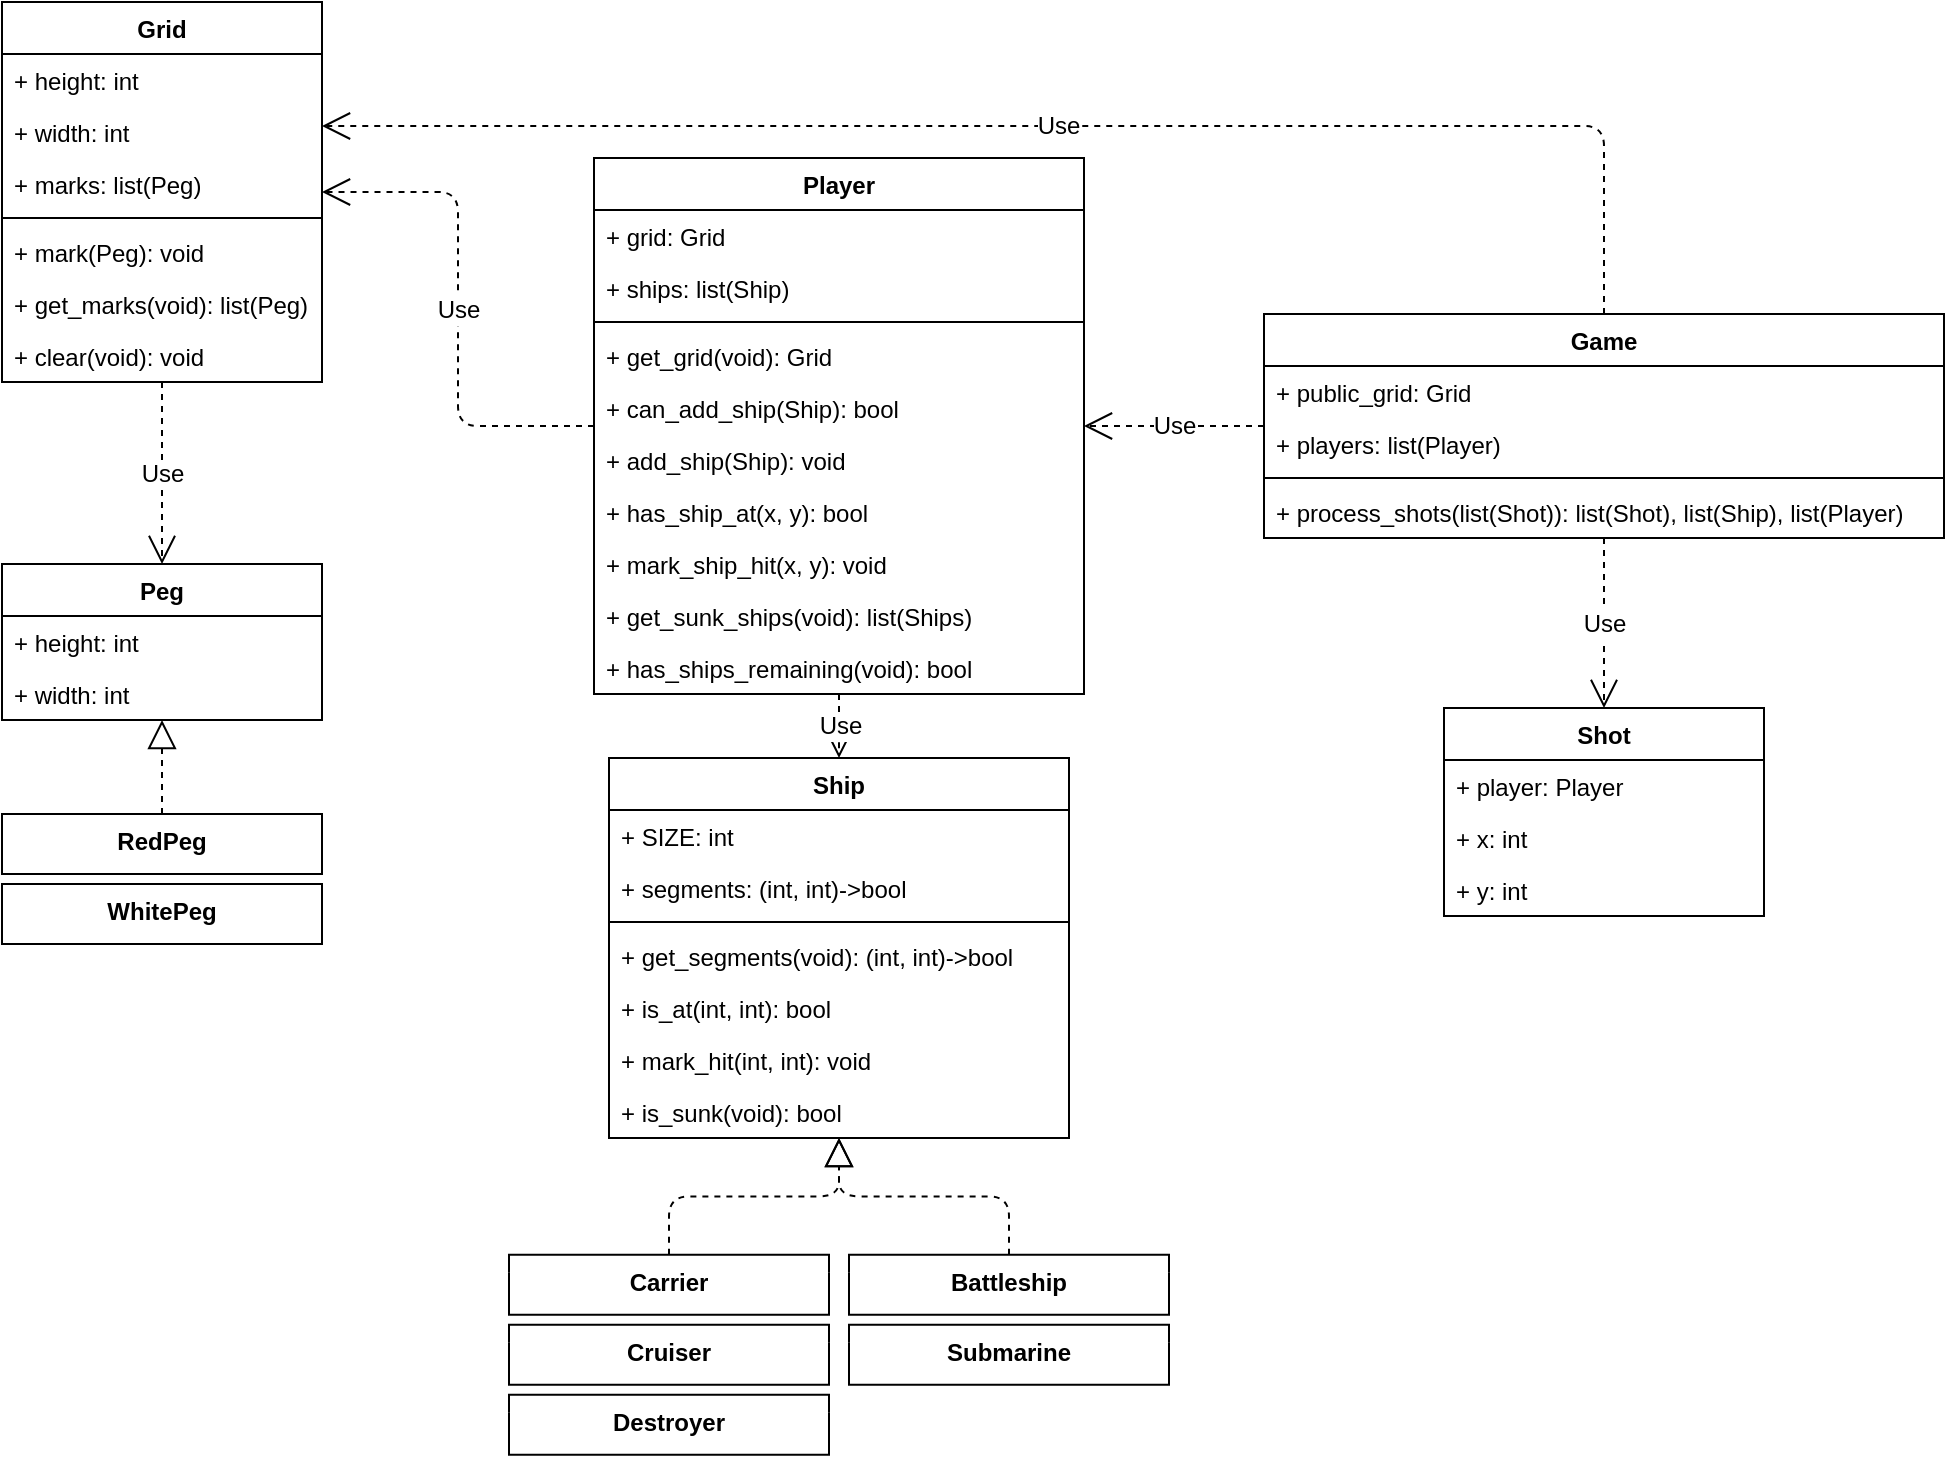 <mxfile version="10.6.7" type="github"><diagram name="Page-1" id="9f46799a-70d6-7492-0946-bef42562c5a5"><mxGraphModel dx="1532" dy="899" grid="1" gridSize="10" guides="1" tooltips="1" connect="1" arrows="1" fold="1" page="1" pageScale="1" pageWidth="1100" pageHeight="850" background="#ffffff" math="0" shadow="0"><root><mxCell id="0"/><mxCell id="1" parent="0"/><mxCell id="S0-PQTLunCZnwsd7pKQs-28" value="" style="endArrow=block;dashed=1;endFill=0;endSize=12;html=1;edgeStyle=orthogonalEdgeStyle;" edge="1" parent="1" source="S0-PQTLunCZnwsd7pKQs-84" target="S0-PQTLunCZnwsd7pKQs-175"><mxGeometry width="160" relative="1" as="geometry"><mxPoint x="493.5" y="662.879" as="sourcePoint"/><mxPoint x="573.172" y="577.776" as="targetPoint"/></mxGeometry></mxCell><mxCell id="S0-PQTLunCZnwsd7pKQs-42" value="" style="endArrow=block;dashed=1;endFill=0;endSize=12;html=1;edgeStyle=orthogonalEdgeStyle;" edge="1" parent="1" source="S0-PQTLunCZnwsd7pKQs-85" target="S0-PQTLunCZnwsd7pKQs-175"><mxGeometry width="160" relative="1" as="geometry"><mxPoint x="648.707" y="639.879" as="sourcePoint"/><mxPoint x="573.862" y="577.879" as="targetPoint"/></mxGeometry></mxCell><mxCell id="S0-PQTLunCZnwsd7pKQs-44" value="Grid" style="swimlane;fontStyle=1;align=center;verticalAlign=top;childLayout=stackLayout;horizontal=1;startSize=26;horizontalStack=0;resizeParent=1;resizeParentMax=0;resizeLast=0;collapsible=1;marginBottom=0;" vertex="1" parent="1"><mxGeometry x="99" y="25" width="160" height="190" as="geometry"/></mxCell><mxCell id="S0-PQTLunCZnwsd7pKQs-45" value="+ height: int" style="text;strokeColor=none;fillColor=none;align=left;verticalAlign=top;spacingLeft=4;spacingRight=4;overflow=hidden;rotatable=0;points=[[0,0.5],[1,0.5]];portConstraint=eastwest;" vertex="1" parent="S0-PQTLunCZnwsd7pKQs-44"><mxGeometry y="26" width="160" height="26" as="geometry"/></mxCell><mxCell id="S0-PQTLunCZnwsd7pKQs-48" value="+ width: int" style="text;strokeColor=none;fillColor=none;align=left;verticalAlign=top;spacingLeft=4;spacingRight=4;overflow=hidden;rotatable=0;points=[[0,0.5],[1,0.5]];portConstraint=eastwest;" vertex="1" parent="S0-PQTLunCZnwsd7pKQs-44"><mxGeometry y="52" width="160" height="26" as="geometry"/></mxCell><mxCell id="S0-PQTLunCZnwsd7pKQs-182" value="+ marks: list(Peg)" style="text;strokeColor=none;fillColor=none;align=left;verticalAlign=top;spacingLeft=4;spacingRight=4;overflow=hidden;rotatable=0;points=[[0,0.5],[1,0.5]];portConstraint=eastwest;" vertex="1" parent="S0-PQTLunCZnwsd7pKQs-44"><mxGeometry y="78" width="160" height="26" as="geometry"/></mxCell><mxCell id="S0-PQTLunCZnwsd7pKQs-46" value="" style="line;strokeWidth=1;fillColor=none;align=left;verticalAlign=middle;spacingTop=-1;spacingLeft=3;spacingRight=3;rotatable=0;labelPosition=right;points=[];portConstraint=eastwest;" vertex="1" parent="S0-PQTLunCZnwsd7pKQs-44"><mxGeometry y="104" width="160" height="8" as="geometry"/></mxCell><mxCell id="S0-PQTLunCZnwsd7pKQs-47" value="+ mark(Peg): void" style="text;strokeColor=none;fillColor=none;align=left;verticalAlign=top;spacingLeft=4;spacingRight=4;overflow=hidden;rotatable=0;points=[[0,0.5],[1,0.5]];portConstraint=eastwest;" vertex="1" parent="S0-PQTLunCZnwsd7pKQs-44"><mxGeometry y="112" width="160" height="26" as="geometry"/></mxCell><mxCell id="S0-PQTLunCZnwsd7pKQs-220" value="+ get_marks(void): list(Peg)" style="text;strokeColor=none;fillColor=none;align=left;verticalAlign=top;spacingLeft=4;spacingRight=4;overflow=hidden;rotatable=0;points=[[0,0.5],[1,0.5]];portConstraint=eastwest;" vertex="1" parent="S0-PQTLunCZnwsd7pKQs-44"><mxGeometry y="138" width="160" height="26" as="geometry"/></mxCell><mxCell id="S0-PQTLunCZnwsd7pKQs-56" value="+ clear(void): void" style="text;strokeColor=none;fillColor=none;align=left;verticalAlign=top;spacingLeft=4;spacingRight=4;overflow=hidden;rotatable=0;points=[[0,0.5],[1,0.5]];portConstraint=eastwest;" vertex="1" parent="S0-PQTLunCZnwsd7pKQs-44"><mxGeometry y="164" width="160" height="26" as="geometry"/></mxCell><mxCell id="S0-PQTLunCZnwsd7pKQs-77" value="Cruiser" style="swimlane;fontStyle=1;align=center;verticalAlign=top;childLayout=stackLayout;horizontal=1;startSize=9;horizontalStack=0;resizeParent=1;resizeParentMax=0;resizeLast=0;collapsible=1;marginBottom=0;swimlaneLine=0;" vertex="1" parent="1"><mxGeometry x="352.5" y="686.379" width="160" height="30" as="geometry"/></mxCell><mxCell id="S0-PQTLunCZnwsd7pKQs-81" value="Submarine" style="swimlane;fontStyle=1;align=center;verticalAlign=top;childLayout=stackLayout;horizontal=1;startSize=9;horizontalStack=0;resizeParent=1;resizeParentMax=0;resizeLast=0;collapsible=1;marginBottom=0;swimlaneLine=0;" vertex="1" parent="1"><mxGeometry x="522.5" y="686.379" width="160" height="30" as="geometry"/></mxCell><mxCell id="S0-PQTLunCZnwsd7pKQs-82" value="Destroyer" style="swimlane;fontStyle=1;align=center;verticalAlign=top;childLayout=stackLayout;horizontal=1;startSize=9;horizontalStack=0;resizeParent=1;resizeParentMax=0;resizeLast=0;collapsible=1;marginBottom=0;swimlaneLine=0;" vertex="1" parent="1"><mxGeometry x="352.5" y="721.379" width="160" height="30" as="geometry"/></mxCell><mxCell id="S0-PQTLunCZnwsd7pKQs-83" value="RedPeg&#10;" style="swimlane;fontStyle=1;align=center;verticalAlign=top;childLayout=stackLayout;horizontal=1;startSize=9;horizontalStack=0;resizeParent=1;resizeParentMax=0;resizeLast=0;collapsible=1;marginBottom=0;swimlaneLine=0;" vertex="1" parent="1"><mxGeometry x="99" y="431" width="160" height="30" as="geometry"/></mxCell><mxCell id="S0-PQTLunCZnwsd7pKQs-84" value="Carrier" style="swimlane;fontStyle=1;align=center;verticalAlign=top;childLayout=stackLayout;horizontal=1;startSize=9;horizontalStack=0;resizeParent=1;resizeParentMax=0;resizeLast=0;collapsible=1;marginBottom=0;swimlaneLine=0;" vertex="1" parent="1"><mxGeometry x="352.5" y="651.379" width="160" height="30" as="geometry"/></mxCell><mxCell id="S0-PQTLunCZnwsd7pKQs-85" value="Battleship" style="swimlane;fontStyle=1;align=center;verticalAlign=top;childLayout=stackLayout;horizontal=1;startSize=9;horizontalStack=0;resizeParent=1;resizeParentMax=0;resizeLast=0;collapsible=1;marginBottom=0;swimlaneLine=0;" vertex="1" parent="1"><mxGeometry x="522.5" y="651.379" width="160" height="30" as="geometry"/></mxCell><mxCell id="S0-PQTLunCZnwsd7pKQs-87" value="WhitePeg" style="swimlane;fontStyle=1;align=center;verticalAlign=top;childLayout=stackLayout;horizontal=1;startSize=9;horizontalStack=0;resizeParent=1;resizeParentMax=0;resizeLast=0;collapsible=1;marginBottom=0;swimlaneLine=0;" vertex="1" parent="1"><mxGeometry x="99" y="466" width="160" height="30" as="geometry"/></mxCell><mxCell id="S0-PQTLunCZnwsd7pKQs-88" value="" style="endArrow=block;dashed=1;endFill=0;endSize=12;html=1;" edge="1" parent="1" source="S0-PQTLunCZnwsd7pKQs-83" target="S0-PQTLunCZnwsd7pKQs-196"><mxGeometry width="160" relative="1" as="geometry"><mxPoint x="149" y="405.5" as="sourcePoint"/><mxPoint x="179.783" y="407" as="targetPoint"/></mxGeometry></mxCell><mxCell id="S0-PQTLunCZnwsd7pKQs-118" value="Player" style="swimlane;fontStyle=1;align=center;verticalAlign=top;childLayout=stackLayout;horizontal=1;startSize=26;horizontalStack=0;resizeParent=1;resizeParentMax=0;resizeLast=0;collapsible=1;marginBottom=0;fontSize=12;" vertex="1" parent="1"><mxGeometry x="395" y="103" width="245" height="268" as="geometry"/></mxCell><mxCell id="S0-PQTLunCZnwsd7pKQs-124" value="+ grid: Grid" style="text;strokeColor=none;fillColor=none;align=left;verticalAlign=top;spacingLeft=4;spacingRight=4;overflow=hidden;rotatable=0;points=[[0,0.5],[1,0.5]];portConstraint=eastwest;" vertex="1" parent="S0-PQTLunCZnwsd7pKQs-118"><mxGeometry y="26" width="245" height="26" as="geometry"/></mxCell><mxCell id="S0-PQTLunCZnwsd7pKQs-123" value="+ ships: list(Ship)" style="text;strokeColor=none;fillColor=none;align=left;verticalAlign=top;spacingLeft=4;spacingRight=4;overflow=hidden;rotatable=0;points=[[0,0.5],[1,0.5]];portConstraint=eastwest;" vertex="1" parent="S0-PQTLunCZnwsd7pKQs-118"><mxGeometry y="52" width="245" height="26" as="geometry"/></mxCell><mxCell id="S0-PQTLunCZnwsd7pKQs-120" value="" style="line;strokeWidth=1;fillColor=none;align=left;verticalAlign=middle;spacingTop=-1;spacingLeft=3;spacingRight=3;rotatable=0;labelPosition=right;points=[];portConstraint=eastwest;" vertex="1" parent="S0-PQTLunCZnwsd7pKQs-118"><mxGeometry y="78" width="245" height="8" as="geometry"/></mxCell><mxCell id="S0-PQTLunCZnwsd7pKQs-131" value="+ get_grid(void): Grid" style="text;strokeColor=none;fillColor=none;align=left;verticalAlign=top;spacingLeft=4;spacingRight=4;overflow=hidden;rotatable=0;points=[[0,0.5],[1,0.5]];portConstraint=eastwest;" vertex="1" parent="S0-PQTLunCZnwsd7pKQs-118"><mxGeometry y="86" width="245" height="26" as="geometry"/></mxCell><mxCell id="S0-PQTLunCZnwsd7pKQs-219" value="+ can_add_ship(Ship): bool" style="text;strokeColor=none;fillColor=none;align=left;verticalAlign=top;spacingLeft=4;spacingRight=4;overflow=hidden;rotatable=0;points=[[0,0.5],[1,0.5]];portConstraint=eastwest;" vertex="1" parent="S0-PQTLunCZnwsd7pKQs-118"><mxGeometry y="112" width="245" height="26" as="geometry"/></mxCell><mxCell id="S0-PQTLunCZnwsd7pKQs-121" value="+ add_ship(Ship): void" style="text;strokeColor=none;fillColor=none;align=left;verticalAlign=top;spacingLeft=4;spacingRight=4;overflow=hidden;rotatable=0;points=[[0,0.5],[1,0.5]];portConstraint=eastwest;" vertex="1" parent="S0-PQTLunCZnwsd7pKQs-118"><mxGeometry y="138" width="245" height="26" as="geometry"/></mxCell><mxCell id="S0-PQTLunCZnwsd7pKQs-216" value="+ has_ship_at(x, y): bool" style="text;strokeColor=none;fillColor=none;align=left;verticalAlign=top;spacingLeft=4;spacingRight=4;overflow=hidden;rotatable=0;points=[[0,0.5],[1,0.5]];portConstraint=eastwest;" vertex="1" parent="S0-PQTLunCZnwsd7pKQs-118"><mxGeometry y="164" width="245" height="26" as="geometry"/></mxCell><mxCell id="S0-PQTLunCZnwsd7pKQs-217" value="+ mark_ship_hit(x, y): void" style="text;strokeColor=none;fillColor=none;align=left;verticalAlign=top;spacingLeft=4;spacingRight=4;overflow=hidden;rotatable=0;points=[[0,0.5],[1,0.5]];portConstraint=eastwest;" vertex="1" parent="S0-PQTLunCZnwsd7pKQs-118"><mxGeometry y="190" width="245" height="26" as="geometry"/></mxCell><mxCell id="S0-PQTLunCZnwsd7pKQs-146" value="+ get_sunk_ships(void): list(Ships)" style="text;strokeColor=none;fillColor=none;align=left;verticalAlign=top;spacingLeft=4;spacingRight=4;overflow=hidden;rotatable=0;points=[[0,0.5],[1,0.5]];portConstraint=eastwest;" vertex="1" parent="S0-PQTLunCZnwsd7pKQs-118"><mxGeometry y="216" width="245" height="26" as="geometry"/></mxCell><mxCell id="S0-PQTLunCZnwsd7pKQs-147" value="+ has_ships_remaining(void): bool" style="text;strokeColor=none;fillColor=none;align=left;verticalAlign=top;spacingLeft=4;spacingRight=4;overflow=hidden;rotatable=0;points=[[0,0.5],[1,0.5]];portConstraint=eastwest;" vertex="1" parent="S0-PQTLunCZnwsd7pKQs-118"><mxGeometry y="242" width="245" height="26" as="geometry"/></mxCell><mxCell id="S0-PQTLunCZnwsd7pKQs-125" value="Use" style="endArrow=open;endSize=12;dashed=1;html=1;fontSize=12;edgeStyle=orthogonalEdgeStyle;" edge="1" parent="1" source="S0-PQTLunCZnwsd7pKQs-118" target="S0-PQTLunCZnwsd7pKQs-44"><mxGeometry width="160" relative="1" as="geometry"><mxPoint x="505" y="132" as="sourcePoint"/><mxPoint x="665" y="132" as="targetPoint"/></mxGeometry></mxCell><mxCell id="S0-PQTLunCZnwsd7pKQs-128" value="Use" style="endArrow=open;endSize=12;dashed=1;html=1;fontSize=12;edgeStyle=orthogonalEdgeStyle;" edge="1" parent="1" source="S0-PQTLunCZnwsd7pKQs-44" target="S0-PQTLunCZnwsd7pKQs-196"><mxGeometry width="160" relative="1" as="geometry"><mxPoint x="-95" y="-33.5" as="sourcePoint"/><mxPoint x="-74" y="252" as="targetPoint"/></mxGeometry></mxCell><mxCell id="S0-PQTLunCZnwsd7pKQs-130" value="Use" style="endArrow=open;endSize=12;dashed=1;html=1;fontSize=12;edgeStyle=orthogonalEdgeStyle;" edge="1" parent="1" source="S0-PQTLunCZnwsd7pKQs-118" target="S0-PQTLunCZnwsd7pKQs-175"><mxGeometry width="160" relative="1" as="geometry"><mxPoint x="395" y="202" as="sourcePoint"/><mxPoint x="275" y="312" as="targetPoint"/><Array as="points"><mxPoint x="518" y="402"/></Array></mxGeometry></mxCell><mxCell id="S0-PQTLunCZnwsd7pKQs-133" value="Game" style="swimlane;fontStyle=1;align=center;verticalAlign=top;childLayout=stackLayout;horizontal=1;startSize=26;horizontalStack=0;resizeParent=1;resizeParentMax=0;resizeLast=0;collapsible=1;marginBottom=0;fontSize=12;" vertex="1" parent="1"><mxGeometry x="730" y="181" width="340" height="112" as="geometry"/></mxCell><mxCell id="S0-PQTLunCZnwsd7pKQs-138" value="+ public_grid: Grid" style="text;strokeColor=none;fillColor=none;align=left;verticalAlign=top;spacingLeft=4;spacingRight=4;overflow=hidden;rotatable=0;points=[[0,0.5],[1,0.5]];portConstraint=eastwest;" vertex="1" parent="S0-PQTLunCZnwsd7pKQs-133"><mxGeometry y="26" width="340" height="26" as="geometry"/></mxCell><mxCell id="S0-PQTLunCZnwsd7pKQs-137" value="+ players: list(Player)" style="text;strokeColor=none;fillColor=none;align=left;verticalAlign=top;spacingLeft=4;spacingRight=4;overflow=hidden;rotatable=0;points=[[0,0.5],[1,0.5]];portConstraint=eastwest;" vertex="1" parent="S0-PQTLunCZnwsd7pKQs-133"><mxGeometry y="52" width="340" height="26" as="geometry"/></mxCell><mxCell id="S0-PQTLunCZnwsd7pKQs-135" value="" style="line;strokeWidth=1;fillColor=none;align=left;verticalAlign=middle;spacingTop=-1;spacingLeft=3;spacingRight=3;rotatable=0;labelPosition=right;points=[];portConstraint=eastwest;" vertex="1" parent="S0-PQTLunCZnwsd7pKQs-133"><mxGeometry y="78" width="340" height="8" as="geometry"/></mxCell><mxCell id="S0-PQTLunCZnwsd7pKQs-139" value="+ process_shots(list(Shot)): list(Shot), list(Ship), list(Player)" style="text;strokeColor=none;fillColor=none;align=left;verticalAlign=top;spacingLeft=4;spacingRight=4;overflow=hidden;rotatable=0;points=[[0,0.5],[1,0.5]];portConstraint=eastwest;" vertex="1" parent="S0-PQTLunCZnwsd7pKQs-133"><mxGeometry y="86" width="340" height="26" as="geometry"/></mxCell><mxCell id="S0-PQTLunCZnwsd7pKQs-142" value="Use" style="endArrow=open;endSize=12;dashed=1;html=1;fontSize=12;edgeStyle=orthogonalEdgeStyle;" edge="1" parent="1" source="S0-PQTLunCZnwsd7pKQs-133" target="S0-PQTLunCZnwsd7pKQs-118"><mxGeometry width="160" relative="1" as="geometry"><mxPoint x="757.5" y="79" as="sourcePoint"/><mxPoint x="917.5" y="79" as="targetPoint"/></mxGeometry></mxCell><mxCell id="S0-PQTLunCZnwsd7pKQs-143" value="Use" style="endArrow=open;endSize=12;dashed=1;html=1;fontSize=12;edgeStyle=orthogonalEdgeStyle;" edge="1" parent="1" source="S0-PQTLunCZnwsd7pKQs-133" target="S0-PQTLunCZnwsd7pKQs-44"><mxGeometry width="160" relative="1" as="geometry"><mxPoint x="305" y="22" as="sourcePoint"/><mxPoint x="465" y="22" as="targetPoint"/><Array as="points"><mxPoint x="900" y="87"/></Array></mxGeometry></mxCell><mxCell id="S0-PQTLunCZnwsd7pKQs-175" value="Ship" style="swimlane;fontStyle=1;align=center;verticalAlign=top;childLayout=stackLayout;horizontal=1;startSize=26;horizontalStack=0;resizeParent=1;resizeParentMax=0;resizeLast=0;collapsible=1;marginBottom=0;rounded=0;shadow=0;glass=0;comic=0;strokeColor=#000000;fontSize=12;" vertex="1" parent="1"><mxGeometry x="402.5" y="403" width="230" height="190" as="geometry"/></mxCell><mxCell id="S0-PQTLunCZnwsd7pKQs-176" value="+ SIZE: int" style="text;strokeColor=none;fillColor=none;align=left;verticalAlign=top;spacingLeft=4;spacingRight=4;overflow=hidden;rotatable=0;points=[[0,0.5],[1,0.5]];portConstraint=eastwest;" vertex="1" parent="S0-PQTLunCZnwsd7pKQs-175"><mxGeometry y="26" width="230" height="26" as="geometry"/></mxCell><mxCell id="S0-PQTLunCZnwsd7pKQs-179" value="+ segments: (int, int)-&gt;bool" style="text;strokeColor=none;fillColor=none;align=left;verticalAlign=top;spacingLeft=4;spacingRight=4;overflow=hidden;rotatable=0;points=[[0,0.5],[1,0.5]];portConstraint=eastwest;" vertex="1" parent="S0-PQTLunCZnwsd7pKQs-175"><mxGeometry y="52" width="230" height="26" as="geometry"/></mxCell><mxCell id="S0-PQTLunCZnwsd7pKQs-177" value="" style="line;strokeWidth=1;fillColor=none;align=left;verticalAlign=middle;spacingTop=-1;spacingLeft=3;spacingRight=3;rotatable=0;labelPosition=right;points=[];portConstraint=eastwest;" vertex="1" parent="S0-PQTLunCZnwsd7pKQs-175"><mxGeometry y="78" width="230" height="8" as="geometry"/></mxCell><mxCell id="S0-PQTLunCZnwsd7pKQs-178" value="+ get_segments(void): (int, int)-&gt;bool" style="text;strokeColor=none;fillColor=none;align=left;verticalAlign=top;spacingLeft=4;spacingRight=4;overflow=hidden;rotatable=0;points=[[0,0.5],[1,0.5]];portConstraint=eastwest;" vertex="1" parent="S0-PQTLunCZnwsd7pKQs-175"><mxGeometry y="86" width="230" height="26" as="geometry"/></mxCell><mxCell id="S0-PQTLunCZnwsd7pKQs-206" value="+ is_at(int, int): bool" style="text;strokeColor=none;fillColor=none;align=left;verticalAlign=top;spacingLeft=4;spacingRight=4;overflow=hidden;rotatable=0;points=[[0,0.5],[1,0.5]];portConstraint=eastwest;" vertex="1" parent="S0-PQTLunCZnwsd7pKQs-175"><mxGeometry y="112" width="230" height="26" as="geometry"/></mxCell><mxCell id="S0-PQTLunCZnwsd7pKQs-207" value="+ mark_hit(int, int): void" style="text;strokeColor=none;fillColor=none;align=left;verticalAlign=top;spacingLeft=4;spacingRight=4;overflow=hidden;rotatable=0;points=[[0,0.5],[1,0.5]];portConstraint=eastwest;" vertex="1" parent="S0-PQTLunCZnwsd7pKQs-175"><mxGeometry y="138" width="230" height="26" as="geometry"/></mxCell><mxCell id="S0-PQTLunCZnwsd7pKQs-215" value="+ is_sunk(void): bool" style="text;strokeColor=none;fillColor=none;align=left;verticalAlign=top;spacingLeft=4;spacingRight=4;overflow=hidden;rotatable=0;points=[[0,0.5],[1,0.5]];portConstraint=eastwest;" vertex="1" parent="S0-PQTLunCZnwsd7pKQs-175"><mxGeometry y="164" width="230" height="26" as="geometry"/></mxCell><mxCell id="S0-PQTLunCZnwsd7pKQs-196" value="Peg" style="swimlane;fontStyle=1;align=center;verticalAlign=top;childLayout=stackLayout;horizontal=1;startSize=26;horizontalStack=0;resizeParent=1;resizeParentMax=0;resizeLast=0;collapsible=1;marginBottom=0;rounded=0;shadow=0;glass=0;comic=0;strokeColor=#000000;fontSize=12;" vertex="1" parent="1"><mxGeometry x="99" y="306" width="160" height="78" as="geometry"/></mxCell><mxCell id="S0-PQTLunCZnwsd7pKQs-197" value="+ height: int" style="text;strokeColor=none;fillColor=none;align=left;verticalAlign=top;spacingLeft=4;spacingRight=4;overflow=hidden;rotatable=0;points=[[0,0.5],[1,0.5]];portConstraint=eastwest;" vertex="1" parent="S0-PQTLunCZnwsd7pKQs-196"><mxGeometry y="26" width="160" height="26" as="geometry"/></mxCell><mxCell id="S0-PQTLunCZnwsd7pKQs-205" value="+ width: int" style="text;strokeColor=none;fillColor=none;align=left;verticalAlign=top;spacingLeft=4;spacingRight=4;overflow=hidden;rotatable=0;points=[[0,0.5],[1,0.5]];portConstraint=eastwest;" vertex="1" parent="S0-PQTLunCZnwsd7pKQs-196"><mxGeometry y="52" width="160" height="26" as="geometry"/></mxCell><mxCell id="S0-PQTLunCZnwsd7pKQs-208" value="Shot" style="swimlane;fontStyle=1;align=center;verticalAlign=top;childLayout=stackLayout;horizontal=1;startSize=26;horizontalStack=0;resizeParent=1;resizeParentMax=0;resizeLast=0;collapsible=1;marginBottom=0;rounded=0;shadow=0;glass=0;comic=0;strokeColor=#000000;fontSize=12;" vertex="1" parent="1"><mxGeometry x="820" y="378" width="160" height="104" as="geometry"/></mxCell><mxCell id="S0-PQTLunCZnwsd7pKQs-213" value="+ player: Player" style="text;strokeColor=none;fillColor=none;align=left;verticalAlign=top;spacingLeft=4;spacingRight=4;overflow=hidden;rotatable=0;points=[[0,0.5],[1,0.5]];portConstraint=eastwest;" vertex="1" parent="S0-PQTLunCZnwsd7pKQs-208"><mxGeometry y="26" width="160" height="26" as="geometry"/></mxCell><mxCell id="S0-PQTLunCZnwsd7pKQs-209" value="+ x: int" style="text;strokeColor=none;fillColor=none;align=left;verticalAlign=top;spacingLeft=4;spacingRight=4;overflow=hidden;rotatable=0;points=[[0,0.5],[1,0.5]];portConstraint=eastwest;" vertex="1" parent="S0-PQTLunCZnwsd7pKQs-208"><mxGeometry y="52" width="160" height="26" as="geometry"/></mxCell><mxCell id="S0-PQTLunCZnwsd7pKQs-212" value="+ y: int" style="text;strokeColor=none;fillColor=none;align=left;verticalAlign=top;spacingLeft=4;spacingRight=4;overflow=hidden;rotatable=0;points=[[0,0.5],[1,0.5]];portConstraint=eastwest;" vertex="1" parent="S0-PQTLunCZnwsd7pKQs-208"><mxGeometry y="78" width="160" height="26" as="geometry"/></mxCell><mxCell id="S0-PQTLunCZnwsd7pKQs-214" value="Use" style="endArrow=open;endSize=12;dashed=1;html=1;fontSize=12;" edge="1" parent="1" source="S0-PQTLunCZnwsd7pKQs-133" target="S0-PQTLunCZnwsd7pKQs-208"><mxGeometry width="160" relative="1" as="geometry"><mxPoint x="797.5" y="331" as="sourcePoint"/><mxPoint x="957.5" y="331" as="targetPoint"/></mxGeometry></mxCell></root></mxGraphModel></diagram></mxfile>